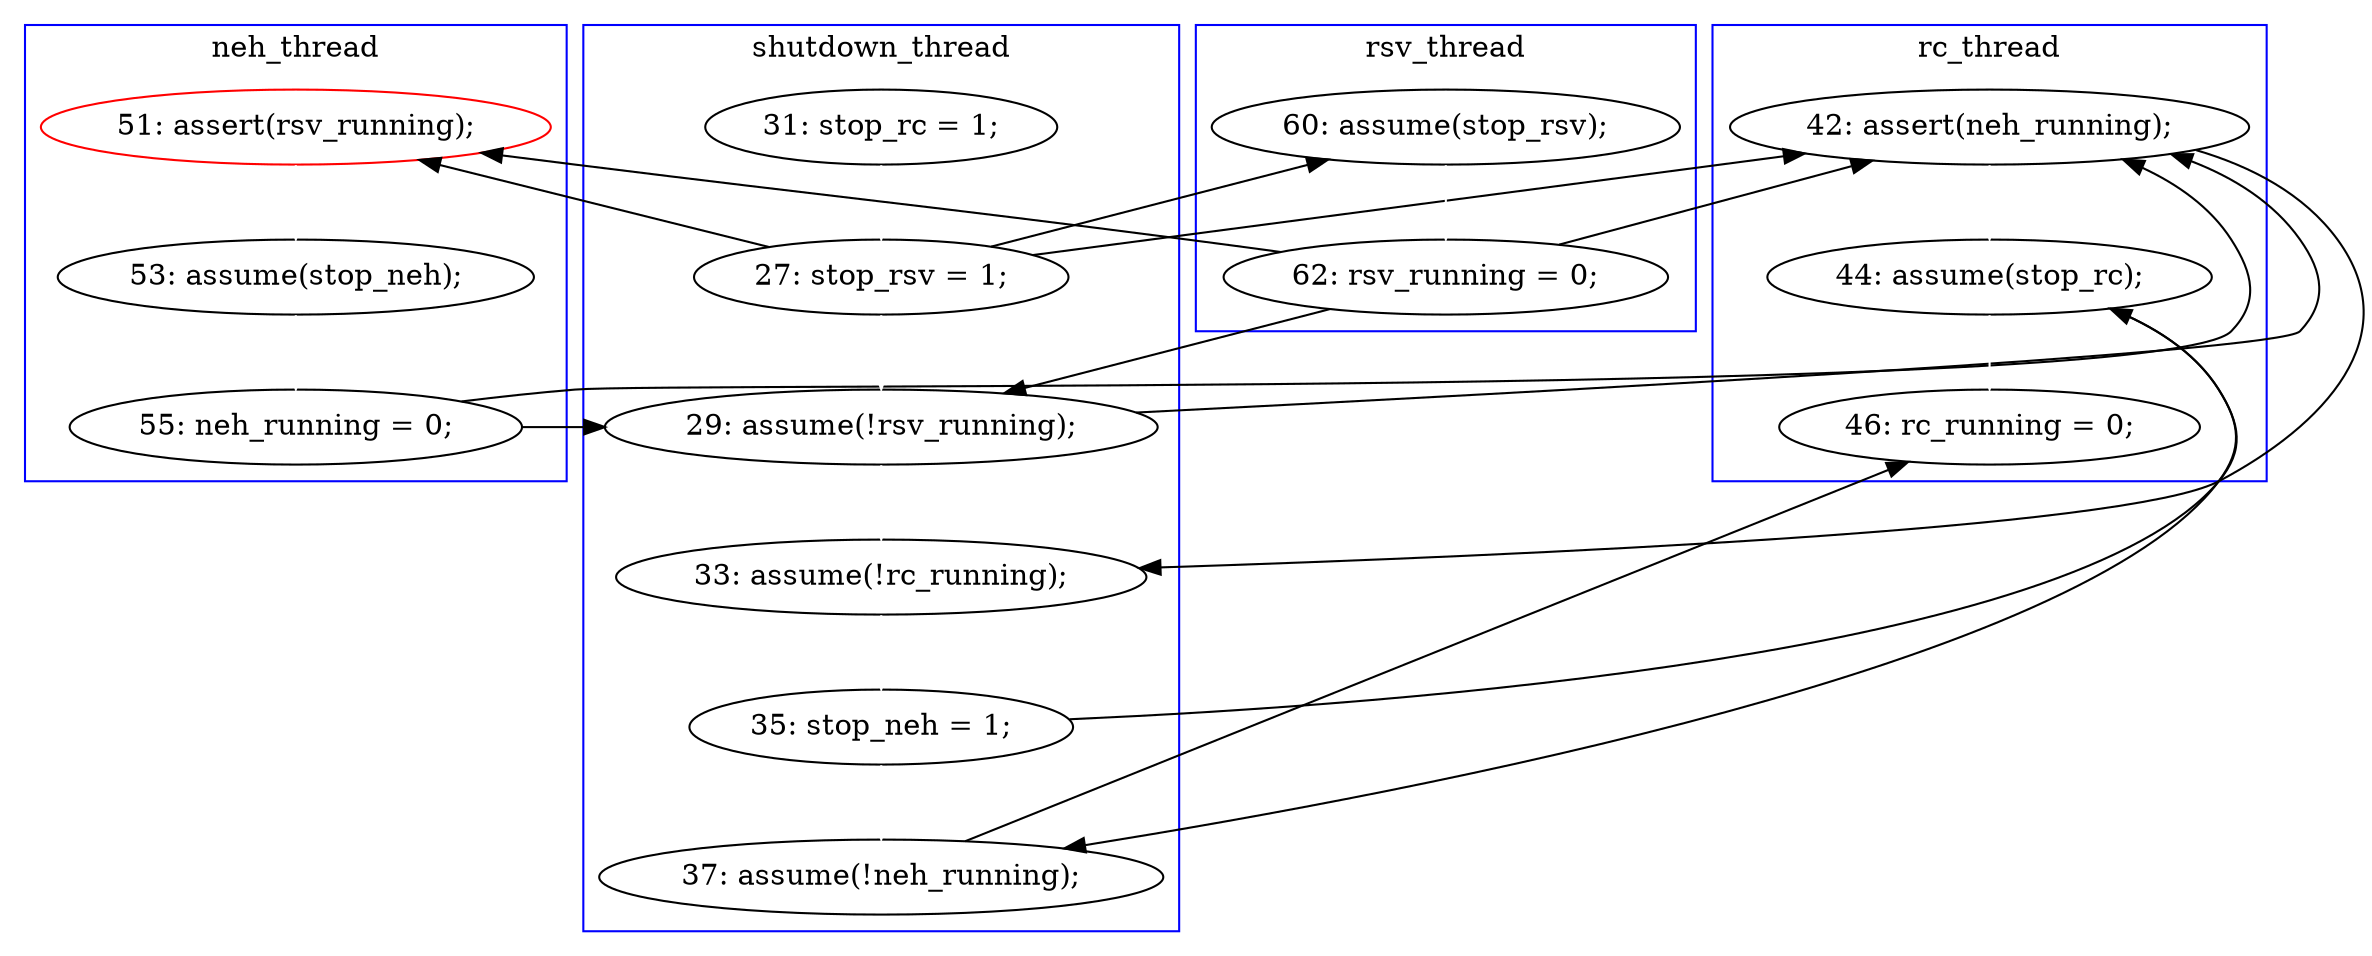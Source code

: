 digraph Counterexample {
	22 -> 23 [color = black, style = solid, constraint = false]
	12 -> 14 [color = white, style = solid]
	23 -> 26 [color = white, style = solid]
	25 -> 28 [color = white, style = solid]
	25 -> 26 [color = black, style = solid, constraint = false]
	17 -> 19 [color = white, style = solid]
	14 -> 25 [color = black, style = solid, constraint = false]
	19 -> 23 [color = black, style = solid, constraint = false]
	28 -> 30 [color = black, style = solid, constraint = false]
	28 -> 31 [color = white, style = solid]
	21 -> 22 [color = white, style = solid]
	23 -> 25 [color = black, style = solid, constraint = false]
	22 -> 25 [color = black, style = solid, constraint = false]
	19 -> 25 [color = black, style = solid, constraint = false]
	27 -> 30 [color = white, style = solid]
	14 -> 23 [color = white, style = solid]
	30 -> 31 [color = black, style = solid, constraint = false]
	26 -> 27 [color = white, style = solid]
	27 -> 28 [color = black, style = solid, constraint = false]
	19 -> 20 [color = black, style = solid, constraint = false]
	14 -> 20 [color = black, style = solid, constraint = false]
	14 -> 17 [color = black, style = solid, constraint = false]
	20 -> 21 [color = white, style = solid]
	subgraph cluster3 {
		label = neh_thread
		color = blue
		20  [label = "51: assert(rsv_running);", color = red]
		21  [label = "53: assume(stop_neh);"]
		22  [label = "55: neh_running = 0;"]
	}
	subgraph cluster4 {
		label = rsv_thread
		color = blue
		17  [label = "60: assume(stop_rsv);"]
		19  [label = "62: rsv_running = 0;"]
	}
	subgraph cluster1 {
		label = shutdown_thread
		color = blue
		26  [label = "33: assume(!rc_running);"]
		27  [label = "35: stop_neh = 1;"]
		12  [label = "31: stop_rc = 1;"]
		14  [label = "27: stop_rsv = 1;"]
		30  [label = "37: assume(!neh_running);"]
		23  [label = "29: assume(!rsv_running);"]
	}
	subgraph cluster2 {
		label = rc_thread
		color = blue
		28  [label = "44: assume(stop_rc);"]
		31  [label = "46: rc_running = 0;"]
		25  [label = "42: assert(neh_running);"]
	}
}